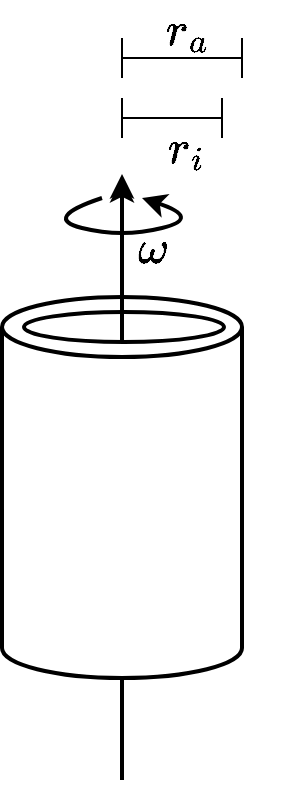 <mxfile version="15.7.3" type="device"><diagram id="Q7xjLautZ7xhiJ3X_oaf" name="Seite-1"><mxGraphModel dx="786" dy="543" grid="1" gridSize="10" guides="1" tooltips="1" connect="1" arrows="1" fold="1" page="1" pageScale="1" pageWidth="827" pageHeight="1169" math="1" shadow="0"><root><mxCell id="0"/><mxCell id="1" parent="0"/><mxCell id="LZ4SPLHzF8dE-hd8cqfR-2" value="" style="shape=cylinder3;whiteSpace=wrap;html=1;boundedLbl=1;backgroundOutline=1;size=15;strokeWidth=2;" parent="1" vertex="1"><mxGeometry x="380" y="159.5" width="120" height="190.5" as="geometry"/></mxCell><mxCell id="LZ4SPLHzF8dE-hd8cqfR-3" value="" style="ellipse;whiteSpace=wrap;html=1;strokeWidth=2;" parent="1" vertex="1"><mxGeometry x="391" y="167" width="100" height="15" as="geometry"/></mxCell><mxCell id="L29_nMh--bNw3mvDWvqI-2" value="" style="endArrow=classic;html=1;rounded=0;strokeWidth=2;startArrow=none;" parent="1" edge="1"><mxGeometry width="50" height="50" relative="1" as="geometry"><mxPoint x="440" y="169" as="sourcePoint"/><mxPoint x="440" y="100" as="targetPoint"/></mxGeometry></mxCell><mxCell id="L29_nMh--bNw3mvDWvqI-5" value="" style="endArrow=classic;html=1;fontSize=20;strokeWidth=2;curved=1;" parent="1" edge="1"><mxGeometry width="50" height="50" relative="1" as="geometry"><mxPoint x="430" y="110" as="sourcePoint"/><mxPoint x="450" y="110" as="targetPoint"/><Array as="points"><mxPoint x="400" y="120"/><mxPoint x="440" y="130"/><mxPoint x="480" y="120"/></Array></mxGeometry></mxCell><mxCell id="L29_nMh--bNw3mvDWvqI-6" value="$$\omega$$" style="text;html=1;resizable=0;autosize=1;align=center;verticalAlign=middle;points=[];fillColor=none;strokeColor=none;rounded=0;fontSize=20;" parent="1" vertex="1"><mxGeometry x="390" y="120" width="130" height="30" as="geometry"/></mxCell><mxCell id="L29_nMh--bNw3mvDWvqI-13" value="" style="endArrow=none;html=1;rounded=0;strokeWidth=2;" parent="1" edge="1"><mxGeometry width="50" height="50" relative="1" as="geometry"><mxPoint x="440" y="401" as="sourcePoint"/><mxPoint x="440" y="350" as="targetPoint"/></mxGeometry></mxCell><mxCell id="L29_nMh--bNw3mvDWvqI-14" value="" style="endArrow=classic;html=1;rounded=0;strokeWidth=2;startArrow=none;" parent="1" edge="1"><mxGeometry width="50" height="50" relative="1" as="geometry"><mxPoint x="440" y="181" as="sourcePoint"/><mxPoint x="440" y="98" as="targetPoint"/></mxGeometry></mxCell><mxCell id="L29_nMh--bNw3mvDWvqI-10" value="$$r_i$$" style="text;html=1;resizable=0;autosize=1;align=center;verticalAlign=middle;points=[];fillColor=none;strokeColor=none;rounded=0;fontSize=20;" parent="1" vertex="1"><mxGeometry x="432" y="70" width="80" height="30" as="geometry"/></mxCell><mxCell id="LZ4SPLHzF8dE-hd8cqfR-5" value="" style="shape=crossbar;whiteSpace=wrap;html=1;rounded=1;" parent="1" vertex="1"><mxGeometry x="440" y="60" width="50" height="20" as="geometry"/></mxCell><mxCell id="LZ4SPLHzF8dE-hd8cqfR-8" value="" style="shape=crossbar;whiteSpace=wrap;html=1;rounded=1;" parent="1" vertex="1"><mxGeometry x="440" y="30" width="60" height="20" as="geometry"/></mxCell><mxCell id="LZ4SPLHzF8dE-hd8cqfR-9" value="$$r_a$$" style="text;html=1;resizable=0;autosize=1;align=center;verticalAlign=middle;points=[];fillColor=none;strokeColor=none;rounded=0;fontSize=20;" parent="1" vertex="1"><mxGeometry x="427" y="11" width="90" height="30" as="geometry"/></mxCell></root></mxGraphModel></diagram></mxfile>